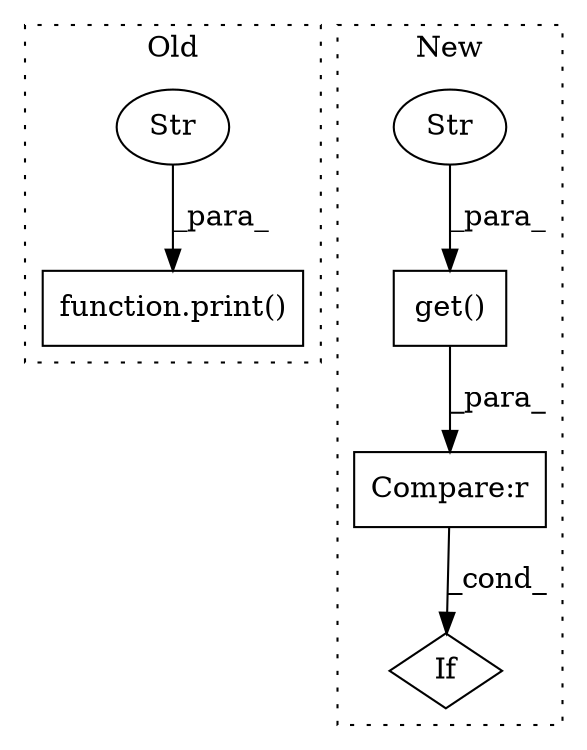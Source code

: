 digraph G {
subgraph cluster0 {
1 [label="function.print()" a="75" s="1508,1559" l="6,1" shape="box"];
4 [label="Str" a="66" s="1514" l="45" shape="ellipse"];
label = "Old";
style="dotted";
}
subgraph cluster1 {
2 [label="get()" a="75" s="1004,1039" l="15,1" shape="box"];
3 [label="Str" a="66" s="1019" l="14" shape="ellipse"];
5 [label="If" a="96" s="1212" l="3" shape="diamond"];
6 [label="Compare:r" a="40" s="1242" l="21" shape="box"];
label = "New";
style="dotted";
}
2 -> 6 [label="_para_"];
3 -> 2 [label="_para_"];
4 -> 1 [label="_para_"];
6 -> 5 [label="_cond_"];
}